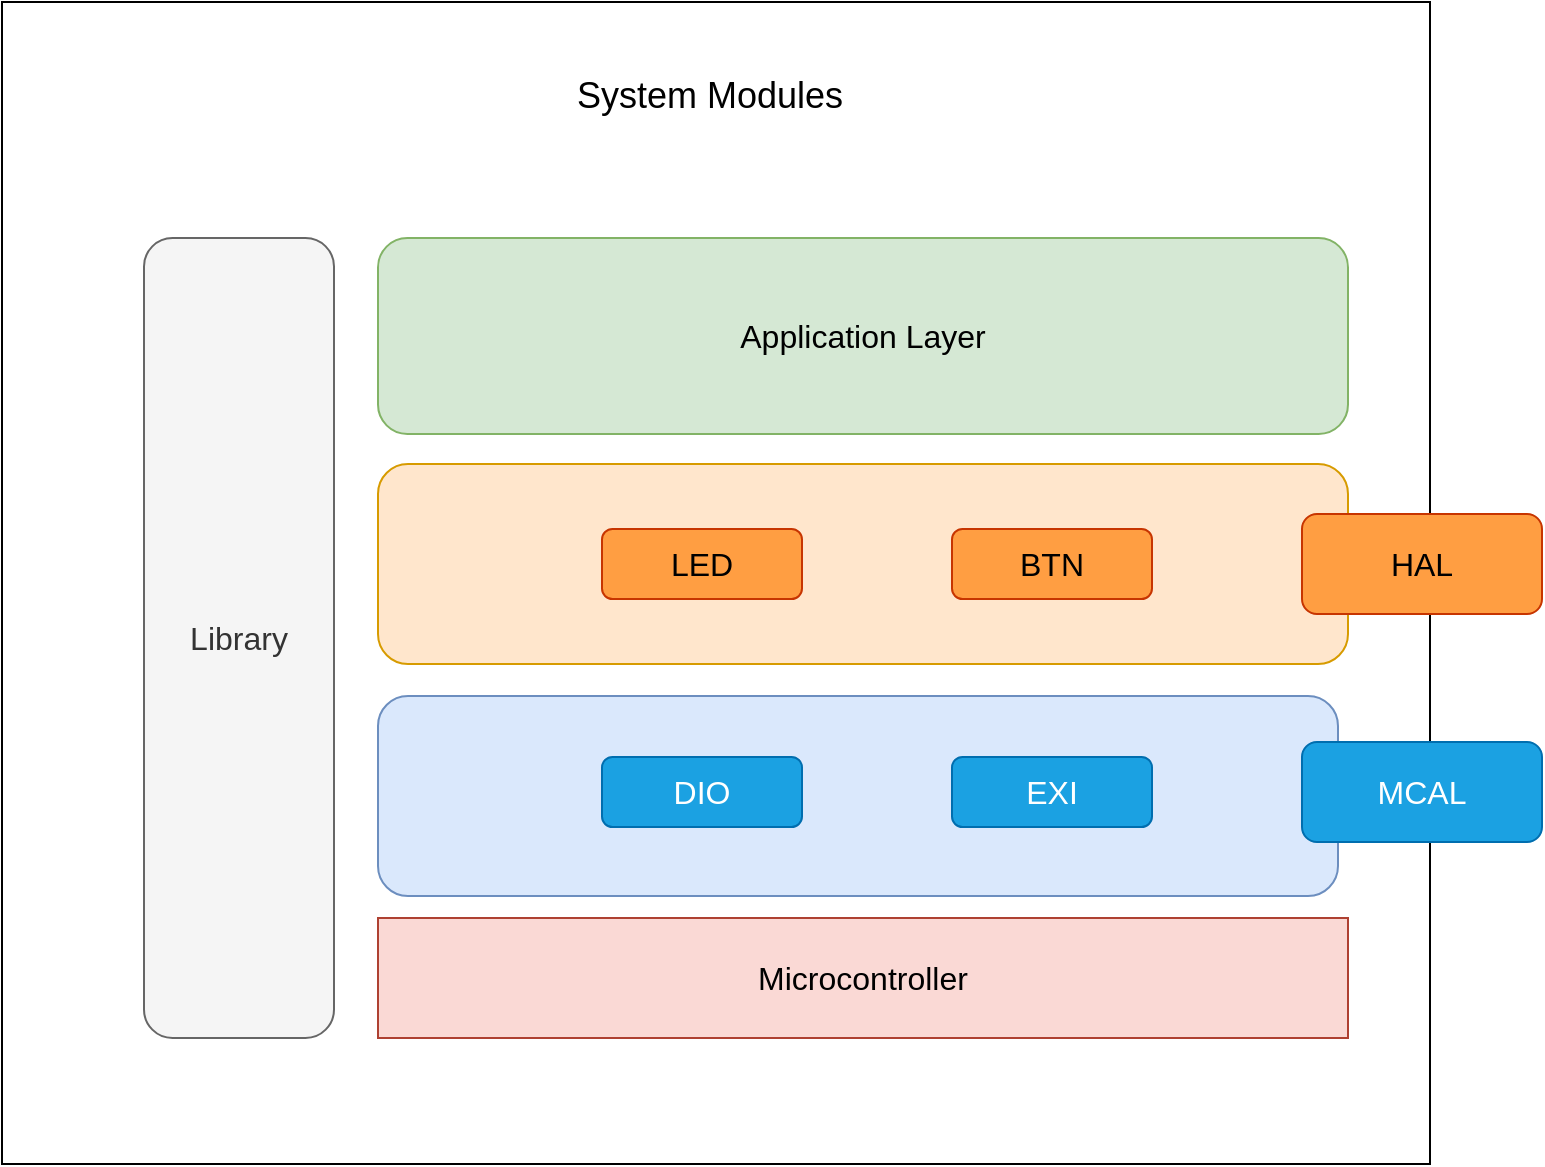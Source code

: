 <mxfile version="21.1.2" type="device">
  <diagram name="Page-1" id="jOTbS239regMLlkqWPYL">
    <mxGraphModel dx="1436" dy="1856" grid="0" gridSize="10" guides="1" tooltips="1" connect="1" arrows="1" fold="1" page="0" pageScale="1" pageWidth="850" pageHeight="1100" math="0" shadow="0">
      <root>
        <mxCell id="0" />
        <mxCell id="1" parent="0" />
        <mxCell id="r6yLNoG1JKIrol4z2VNO-1" value="" style="rounded=0;whiteSpace=wrap;html=1;fontSize=16;" parent="1" vertex="1">
          <mxGeometry x="-176" y="-1006" width="714" height="581" as="geometry" />
        </mxCell>
        <mxCell id="r6yLNoG1JKIrol4z2VNO-2" value="" style="rounded=1;whiteSpace=wrap;html=1;fontSize=16;fillColor=#dae8fc;strokeColor=#6c8ebf;" parent="1" vertex="1">
          <mxGeometry x="12" y="-659" width="480" height="100" as="geometry" />
        </mxCell>
        <mxCell id="r6yLNoG1JKIrol4z2VNO-3" value="" style="rounded=1;whiteSpace=wrap;html=1;fontSize=16;fillColor=#ffe6cc;strokeColor=#d79b00;" parent="1" vertex="1">
          <mxGeometry x="12" y="-775" width="485" height="100" as="geometry" />
        </mxCell>
        <mxCell id="r6yLNoG1JKIrol4z2VNO-4" value="Application Layer" style="rounded=1;whiteSpace=wrap;html=1;fontSize=16;fillColor=#d5e8d4;strokeColor=#82b366;" parent="1" vertex="1">
          <mxGeometry x="12" y="-888" width="485" height="98" as="geometry" />
        </mxCell>
        <mxCell id="r6yLNoG1JKIrol4z2VNO-5" value="Library" style="rounded=1;whiteSpace=wrap;html=1;fontSize=16;fillColor=#f5f5f5;fontColor=#333333;strokeColor=#666666;" parent="1" vertex="1">
          <mxGeometry x="-105" y="-888" width="95" height="400" as="geometry" />
        </mxCell>
        <mxCell id="r6yLNoG1JKIrol4z2VNO-6" value="&lt;font style=&quot;font-size: 18px;&quot;&gt;System Modules&lt;/font&gt;" style="text;html=1;strokeColor=none;fillColor=none;align=center;verticalAlign=middle;whiteSpace=wrap;rounded=0;fontSize=16;" parent="1" vertex="1">
          <mxGeometry x="53" y="-974" width="250" height="30" as="geometry" />
        </mxCell>
        <mxCell id="r6yLNoG1JKIrol4z2VNO-7" value="Microcontroller" style="rounded=0;whiteSpace=wrap;html=1;fontSize=16;fillColor=#fad9d5;strokeColor=#ae4132;" parent="1" vertex="1">
          <mxGeometry x="12" y="-548" width="485" height="60" as="geometry" />
        </mxCell>
        <mxCell id="r6yLNoG1JKIrol4z2VNO-8" value="LED" style="rounded=1;whiteSpace=wrap;html=1;fontSize=16;fillColor=#ff9e42;fontColor=#000000;strokeColor=#C73500;" parent="1" vertex="1">
          <mxGeometry x="124" y="-742.5" width="100" height="35" as="geometry" />
        </mxCell>
        <mxCell id="r6yLNoG1JKIrol4z2VNO-9" value="HAL" style="rounded=1;whiteSpace=wrap;html=1;fontSize=16;fillColor=#ff9e42;fontColor=#000000;strokeColor=#C73500;" parent="1" vertex="1">
          <mxGeometry x="474" y="-750" width="120" height="50" as="geometry" />
        </mxCell>
        <mxCell id="r6yLNoG1JKIrol4z2VNO-10" value="BTN" style="rounded=1;whiteSpace=wrap;html=1;fontSize=16;fillColor=#ff9e42;fontColor=#000000;strokeColor=#C73500;" parent="1" vertex="1">
          <mxGeometry x="299" y="-742.5" width="100" height="35" as="geometry" />
        </mxCell>
        <mxCell id="r6yLNoG1JKIrol4z2VNO-12" value="MCAL" style="rounded=1;whiteSpace=wrap;html=1;fontSize=16;fillColor=#1ba1e2;fontColor=#ffffff;strokeColor=#006EAF;" parent="1" vertex="1">
          <mxGeometry x="474" y="-636" width="120" height="50" as="geometry" />
        </mxCell>
        <mxCell id="r6yLNoG1JKIrol4z2VNO-16" style="edgeStyle=none;curved=1;rounded=0;orthogonalLoop=1;jettySize=auto;html=1;exitX=0.5;exitY=1;exitDx=0;exitDy=0;fontSize=12;startSize=8;endSize=8;" parent="1" edge="1">
          <mxGeometry relative="1" as="geometry">
            <mxPoint x="251" y="-595" as="sourcePoint" />
            <mxPoint x="251" y="-595" as="targetPoint" />
          </mxGeometry>
        </mxCell>
        <mxCell id="pV3ewGPHbsY7DkLocZJd-1" value="DIO" style="rounded=1;whiteSpace=wrap;html=1;fontSize=16;fillColor=#1ba1e2;fontColor=#ffffff;strokeColor=#006EAF;" vertex="1" parent="1">
          <mxGeometry x="124" y="-628.5" width="100" height="35" as="geometry" />
        </mxCell>
        <mxCell id="pV3ewGPHbsY7DkLocZJd-2" value="EXI" style="rounded=1;whiteSpace=wrap;html=1;fontSize=16;fillColor=#1ba1e2;strokeColor=#006EAF;fontColor=#ffffff;" vertex="1" parent="1">
          <mxGeometry x="299" y="-628.5" width="100" height="35" as="geometry" />
        </mxCell>
      </root>
    </mxGraphModel>
  </diagram>
</mxfile>
